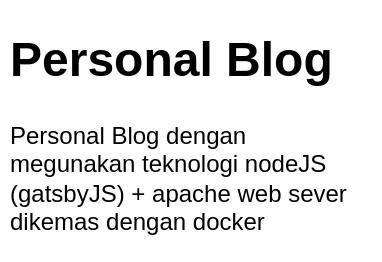 <mxfile version="14.5.9" type="github">
  <diagram id="C5RBs43oDa-KdzZeNtuy" name="Page-1">
    <mxGraphModel dx="1422" dy="1999" grid="1" gridSize="10" guides="1" tooltips="1" connect="1" arrows="1" fold="1" page="1" pageScale="1" pageWidth="827" pageHeight="1169" math="0" shadow="0">
      <root>
        <mxCell id="WIyWlLk6GJQsqaUBKTNV-0" />
        <mxCell id="WIyWlLk6GJQsqaUBKTNV-1" parent="WIyWlLk6GJQsqaUBKTNV-0" />
        <mxCell id="EI_HXCKidw5IqLJQS2nr-0" value="&lt;h1&gt;Personal Blog&lt;br&gt;&lt;/h1&gt;&lt;p&gt;Personal Blog dengan megunakan teknologi nodeJS (gatsbyJS) + apache web sever dikemas dengan docker&lt;br&gt;&lt;/p&gt;" style="text;html=1;strokeColor=none;fillColor=none;spacing=5;spacingTop=-20;whiteSpace=wrap;overflow=hidden;rounded=0;" vertex="1" parent="WIyWlLk6GJQsqaUBKTNV-1">
          <mxGeometry x="30" y="-90" width="190" height="120" as="geometry" />
        </mxCell>
      </root>
    </mxGraphModel>
  </diagram>
</mxfile>
